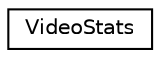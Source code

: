digraph "Graphical Class Hierarchy"
{
 // INTERACTIVE_SVG=YES
  edge [fontname="Helvetica",fontsize="10",labelfontname="Helvetica",labelfontsize="10"];
  node [fontname="Helvetica",fontsize="10",shape=record];
  rankdir="LR";
  Node1 [label="VideoStats",height=0.2,width=0.4,color="black", fillcolor="white", style="filled",URL="$d7/d91/class_video_stats.html",tooltip="A class for storing video display statistics. "];
}

